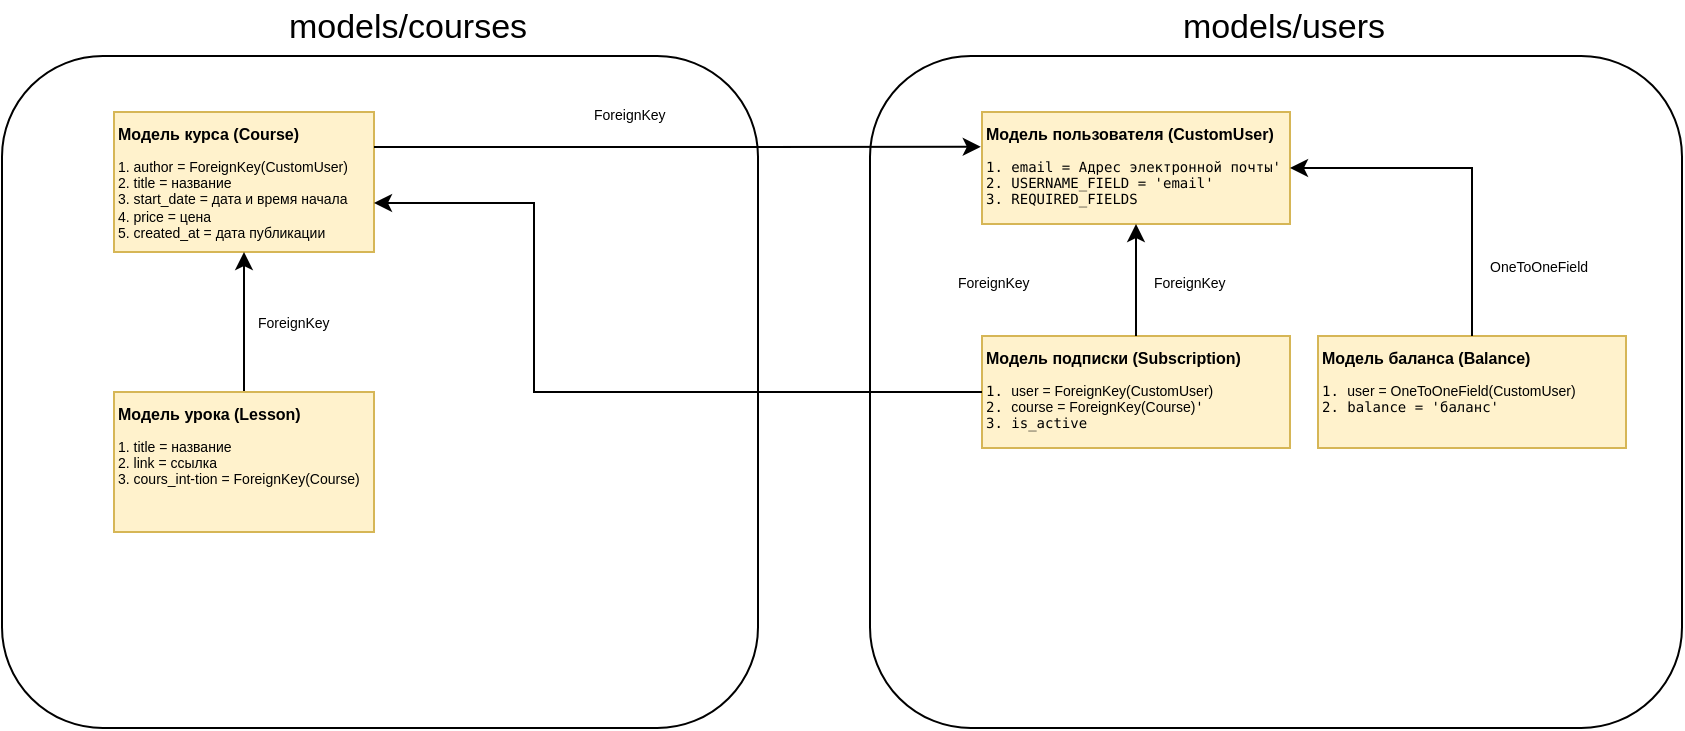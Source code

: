 <mxfile version="24.7.7">
  <diagram name="Страница — 1" id="eecr9tEUmHRlh3Sfqo-X">
    <mxGraphModel dx="1063" dy="572" grid="1" gridSize="14" guides="1" tooltips="1" connect="1" arrows="1" fold="1" page="1" pageScale="1" pageWidth="1169" pageHeight="1654" math="0" shadow="0">
      <root>
        <mxCell id="0" />
        <mxCell id="1" parent="0" />
        <mxCell id="4TAN4mH8XY3hnQxlyrwP-12" value="" style="rounded=1;whiteSpace=wrap;html=1;" vertex="1" parent="1">
          <mxGeometry y="28" width="378" height="336" as="geometry" />
        </mxCell>
        <mxCell id="4TAN4mH8XY3hnQxlyrwP-1" value="&lt;h1 style=&quot;line-height: 19px; white-space: pre;&quot;&gt;&lt;br&gt;&lt;/h1&gt;" style="rounded=0;whiteSpace=wrap;html=1;labelBackgroundColor=none;fillColor=#fff2cc;strokeColor=#d6b656;align=center;fontColor=default;verticalAlign=bottom;" vertex="1" parent="1">
          <mxGeometry x="56" y="56" width="130" height="70" as="geometry" />
        </mxCell>
        <mxCell id="4TAN4mH8XY3hnQxlyrwP-4" value="&lt;h1 style=&quot;margin-top: 0px; font-size: 8px;&quot;&gt;Модель курса (Course)&lt;/h1&gt;&lt;p style=&quot;font-size: 7px;&quot;&gt;&lt;font style=&quot;font-size: 7px;&quot;&gt;1. author = ForeignKey(CustomUser)&lt;br&gt;2. title = название&lt;br&gt;3. start_date = дата и время начала&amp;nbsp;&lt;br&gt;4. price = цена&lt;br&gt;5. created_at = дата публикации&lt;/font&gt;&lt;/p&gt;" style="text;html=1;whiteSpace=wrap;overflow=hidden;rounded=0;" vertex="1" parent="1">
          <mxGeometry x="56" y="56" width="130" height="70" as="geometry" />
        </mxCell>
        <mxCell id="4TAN4mH8XY3hnQxlyrwP-9" style="edgeStyle=orthogonalEdgeStyle;rounded=0;orthogonalLoop=1;jettySize=auto;html=1;exitX=0.5;exitY=0;exitDx=0;exitDy=0;" edge="1" parent="1" source="4TAN4mH8XY3hnQxlyrwP-5" target="4TAN4mH8XY3hnQxlyrwP-4">
          <mxGeometry relative="1" as="geometry" />
        </mxCell>
        <mxCell id="4TAN4mH8XY3hnQxlyrwP-5" value="&lt;h1 style=&quot;line-height: 19px; white-space: pre;&quot;&gt;&lt;br&gt;&lt;/h1&gt;" style="rounded=0;whiteSpace=wrap;html=1;labelBackgroundColor=none;fillColor=#fff2cc;strokeColor=#d6b656;align=center;fontColor=default;verticalAlign=bottom;" vertex="1" parent="1">
          <mxGeometry x="56" y="196" width="130" height="70" as="geometry" />
        </mxCell>
        <mxCell id="4TAN4mH8XY3hnQxlyrwP-6" value="&lt;h1 style=&quot;margin-top: 0px; font-size: 8px;&quot;&gt;Модель урока (Lesson)&lt;/h1&gt;&lt;p style=&quot;font-size: 7px;&quot;&gt;&lt;font style=&quot;font-size: 7px;&quot;&gt;1. title = название&lt;br&gt;2. link = ссылка&lt;br&gt;3. cours_int-tion = ForeignKey(Course)&amp;nbsp;&amp;nbsp;&lt;br&gt;&lt;br&gt;&lt;/font&gt;&lt;/p&gt;" style="text;html=1;whiteSpace=wrap;overflow=hidden;rounded=0;" vertex="1" parent="1">
          <mxGeometry x="56" y="196" width="130" height="56" as="geometry" />
        </mxCell>
        <mxCell id="4TAN4mH8XY3hnQxlyrwP-13" value="&lt;font style=&quot;font-size: 17px;&quot;&gt;models/courses&lt;/font&gt;" style="text;html=1;align=center;verticalAlign=middle;whiteSpace=wrap;rounded=0;" vertex="1" parent="1">
          <mxGeometry x="147" width="112" height="28" as="geometry" />
        </mxCell>
        <mxCell id="4TAN4mH8XY3hnQxlyrwP-14" value="" style="rounded=1;whiteSpace=wrap;html=1;" vertex="1" parent="1">
          <mxGeometry x="434" y="28" width="406" height="336" as="geometry" />
        </mxCell>
        <mxCell id="4TAN4mH8XY3hnQxlyrwP-21" value="&lt;font style=&quot;font-size: 17px;&quot;&gt;models/users&lt;/font&gt;" style="text;html=1;align=center;verticalAlign=middle;whiteSpace=wrap;rounded=0;" vertex="1" parent="1">
          <mxGeometry x="585" width="112" height="28" as="geometry" />
        </mxCell>
        <mxCell id="4TAN4mH8XY3hnQxlyrwP-29" value="&lt;h1 style=&quot;line-height: 19px; white-space: pre;&quot;&gt;&lt;br&gt;&lt;/h1&gt;" style="rounded=0;whiteSpace=wrap;html=1;labelBackgroundColor=none;fillColor=#fff2cc;strokeColor=#d6b656;align=center;fontColor=default;verticalAlign=bottom;" vertex="1" parent="1">
          <mxGeometry x="490" y="56" width="154" height="56" as="geometry" />
        </mxCell>
        <mxCell id="4TAN4mH8XY3hnQxlyrwP-24" value="&lt;h1 style=&quot;margin-top: 0px; font-size: 8px;&quot;&gt;Модель пользователя (CustomUser)&lt;/h1&gt;&lt;p style=&quot;font-size: 7px;&quot;&gt;&lt;span style=&quot;font-family: &amp;quot;Droid Sans Mono&amp;quot;, &amp;quot;monospace&amp;quot;, monospace; white-space: pre;&quot;&gt;1. email = &lt;/span&gt;&lt;span style=&quot;font-family: &amp;quot;Droid Sans Mono&amp;quot;, &amp;quot;monospace&amp;quot;, monospace; white-space: pre;&quot;&gt;Адрес электронной почты&#39;&lt;/span&gt;&lt;span style=&quot;font-family: &amp;quot;Droid Sans Mono&amp;quot;, &amp;quot;monospace&amp;quot;, monospace; white-space: pre;&quot;&gt;&lt;br&gt;&lt;/span&gt;&lt;span style=&quot;font-family: &amp;quot;Droid Sans Mono&amp;quot;, &amp;quot;monospace&amp;quot;, monospace; white-space: pre;&quot;&gt;2. USERNAME_FIELD = &#39;email&#39;&lt;br&gt;&lt;/span&gt;&lt;span style=&quot;font-family: &amp;quot;Droid Sans Mono&amp;quot;, &amp;quot;monospace&amp;quot;, monospace; white-space: pre;&quot;&gt;3. REQUIRED_FIELDS &lt;/span&gt;&lt;br&gt;&lt;/p&gt;" style="text;html=1;whiteSpace=wrap;overflow=hidden;rounded=0;" vertex="1" parent="1">
          <mxGeometry x="490" y="56" width="154" height="56" as="geometry" />
        </mxCell>
        <mxCell id="4TAN4mH8XY3hnQxlyrwP-31" value="&lt;h1 style=&quot;line-height: 19px; white-space: pre;&quot;&gt;&lt;br&gt;&lt;/h1&gt;" style="rounded=0;whiteSpace=wrap;html=1;labelBackgroundColor=none;fillColor=#fff2cc;strokeColor=#d6b656;align=center;fontColor=default;verticalAlign=bottom;" vertex="1" parent="1">
          <mxGeometry x="490" y="168" width="154" height="56" as="geometry" />
        </mxCell>
        <mxCell id="4TAN4mH8XY3hnQxlyrwP-36" style="edgeStyle=orthogonalEdgeStyle;rounded=0;orthogonalLoop=1;jettySize=auto;html=1;exitX=0.5;exitY=0;exitDx=0;exitDy=0;entryX=0.5;entryY=1;entryDx=0;entryDy=0;" edge="1" parent="1" source="4TAN4mH8XY3hnQxlyrwP-32" target="4TAN4mH8XY3hnQxlyrwP-24">
          <mxGeometry relative="1" as="geometry" />
        </mxCell>
        <mxCell id="4TAN4mH8XY3hnQxlyrwP-32" value="&lt;h1 style=&quot;margin-top: 0px; font-size: 8px;&quot;&gt;Модель подписки (Subscription)&lt;/h1&gt;&lt;p style=&quot;font-size: 7px;&quot;&gt;&lt;span style=&quot;font-family: &amp;quot;Droid Sans Mono&amp;quot;, &amp;quot;monospace&amp;quot;, monospace; white-space: pre;&quot;&gt;1. &lt;/span&gt;user = ForeignKey(CustomUser)&lt;span style=&quot;font-family: &amp;quot;Droid Sans Mono&amp;quot;, &amp;quot;monospace&amp;quot;, monospace; white-space: pre;&quot;&gt;&lt;br&gt;&lt;/span&gt;&lt;span style=&quot;font-family: &amp;quot;Droid Sans Mono&amp;quot;, &amp;quot;monospace&amp;quot;, monospace; white-space: pre;&quot;&gt;2. &lt;/span&gt;course = ForeignKey(Course)&lt;span style=&quot;font-family: &amp;quot;Droid Sans Mono&amp;quot;, &amp;quot;monospace&amp;quot;, monospace; white-space: pre;&quot;&gt;&#39;&lt;br&gt;&lt;/span&gt;&lt;span style=&quot;font-family: &amp;quot;Droid Sans Mono&amp;quot;, &amp;quot;monospace&amp;quot;, monospace; white-space: pre;&quot;&gt;3. is_active  &lt;/span&gt;&lt;br&gt;&lt;/p&gt;" style="text;html=1;whiteSpace=wrap;overflow=hidden;rounded=0;" vertex="1" parent="1">
          <mxGeometry x="490" y="168" width="154" height="56" as="geometry" />
        </mxCell>
        <mxCell id="4TAN4mH8XY3hnQxlyrwP-38" style="edgeStyle=orthogonalEdgeStyle;rounded=0;orthogonalLoop=1;jettySize=auto;html=1;exitX=0;exitY=0.5;exitDx=0;exitDy=0;entryX=1;entryY=0.5;entryDx=0;entryDy=0;" edge="1" parent="1" source="4TAN4mH8XY3hnQxlyrwP-32">
          <mxGeometry relative="1" as="geometry">
            <mxPoint x="528.5" y="178.5" as="sourcePoint" />
            <mxPoint x="186.0" y="101.5" as="targetPoint" />
            <Array as="points">
              <mxPoint x="490" y="196" />
              <mxPoint x="266" y="196" />
              <mxPoint x="266" y="101" />
            </Array>
          </mxGeometry>
        </mxCell>
        <mxCell id="4TAN4mH8XY3hnQxlyrwP-43" value="&lt;h1 style=&quot;line-height: 19px; white-space: pre;&quot;&gt;&lt;br&gt;&lt;/h1&gt;" style="rounded=0;whiteSpace=wrap;html=1;labelBackgroundColor=none;fillColor=#fff2cc;strokeColor=#d6b656;align=center;fontColor=default;verticalAlign=bottom;" vertex="1" parent="1">
          <mxGeometry x="658" y="168" width="154" height="56" as="geometry" />
        </mxCell>
        <mxCell id="4TAN4mH8XY3hnQxlyrwP-45" style="edgeStyle=orthogonalEdgeStyle;rounded=0;orthogonalLoop=1;jettySize=auto;html=1;exitX=0.5;exitY=0;exitDx=0;exitDy=0;entryX=1;entryY=0.5;entryDx=0;entryDy=0;" edge="1" parent="1" source="4TAN4mH8XY3hnQxlyrwP-44" target="4TAN4mH8XY3hnQxlyrwP-24">
          <mxGeometry relative="1" as="geometry" />
        </mxCell>
        <mxCell id="4TAN4mH8XY3hnQxlyrwP-44" value="&lt;h1 style=&quot;margin-top: 0px; font-size: 8px;&quot;&gt;Модель баланса (Balance)&lt;/h1&gt;&lt;p style=&quot;font-size: 7px;&quot;&gt;&lt;span style=&quot;font-family: &amp;quot;Droid Sans Mono&amp;quot;, &amp;quot;monospace&amp;quot;, monospace; white-space: pre;&quot;&gt;1. &lt;/span&gt;user = OneToOneField(CustomUser)&lt;span style=&quot;font-family: &amp;quot;Droid Sans Mono&amp;quot;, &amp;quot;monospace&amp;quot;, monospace; white-space: pre;&quot;&gt;&lt;br&gt;&lt;/span&gt;&lt;span style=&quot;font-family: &amp;quot;Droid Sans Mono&amp;quot;, &amp;quot;monospace&amp;quot;, monospace; white-space: pre;&quot;&gt;2. balance = &#39;баланс&#39;&lt;br&gt;&lt;/span&gt;&lt;br&gt;&lt;/p&gt;" style="text;html=1;whiteSpace=wrap;overflow=hidden;rounded=0;" vertex="1" parent="1">
          <mxGeometry x="658" y="168" width="154" height="56" as="geometry" />
        </mxCell>
        <mxCell id="4TAN4mH8XY3hnQxlyrwP-46" value="&lt;span style=&quot;font-size: 7px;&quot;&gt;OneToOneField&lt;/span&gt;" style="text;whiteSpace=wrap;html=1;" vertex="1" parent="1">
          <mxGeometry x="742" y="118" width="56" height="28" as="geometry" />
        </mxCell>
        <mxCell id="4TAN4mH8XY3hnQxlyrwP-47" value="&lt;span style=&quot;font-size: 7px;&quot;&gt;ForeignKey&lt;/span&gt;" style="text;whiteSpace=wrap;html=1;" vertex="1" parent="1">
          <mxGeometry x="574" y="126" width="56" height="28" as="geometry" />
        </mxCell>
        <mxCell id="4TAN4mH8XY3hnQxlyrwP-48" value="&lt;span style=&quot;font-size: 7px;&quot;&gt;ForeignKey&lt;/span&gt;" style="text;whiteSpace=wrap;html=1;" vertex="1" parent="1">
          <mxGeometry x="476" y="126" width="56" height="28" as="geometry" />
        </mxCell>
        <mxCell id="4TAN4mH8XY3hnQxlyrwP-49" value="&lt;span style=&quot;font-size: 7px;&quot;&gt;ForeignKey&lt;/span&gt;" style="text;whiteSpace=wrap;html=1;" vertex="1" parent="1">
          <mxGeometry x="126" y="146" width="56" height="28" as="geometry" />
        </mxCell>
        <mxCell id="4TAN4mH8XY3hnQxlyrwP-50" style="edgeStyle=orthogonalEdgeStyle;rounded=0;orthogonalLoop=1;jettySize=auto;html=1;exitX=1;exitY=0.25;exitDx=0;exitDy=0;entryX=-0.004;entryY=0.311;entryDx=0;entryDy=0;entryPerimeter=0;" edge="1" parent="1" source="4TAN4mH8XY3hnQxlyrwP-4" target="4TAN4mH8XY3hnQxlyrwP-24">
          <mxGeometry relative="1" as="geometry" />
        </mxCell>
        <mxCell id="4TAN4mH8XY3hnQxlyrwP-53" value="&lt;span style=&quot;font-size: 7px;&quot;&gt;ForeignKey&lt;/span&gt;" style="text;whiteSpace=wrap;html=1;" vertex="1" parent="1">
          <mxGeometry x="294" y="42" width="56" height="28" as="geometry" />
        </mxCell>
      </root>
    </mxGraphModel>
  </diagram>
</mxfile>
